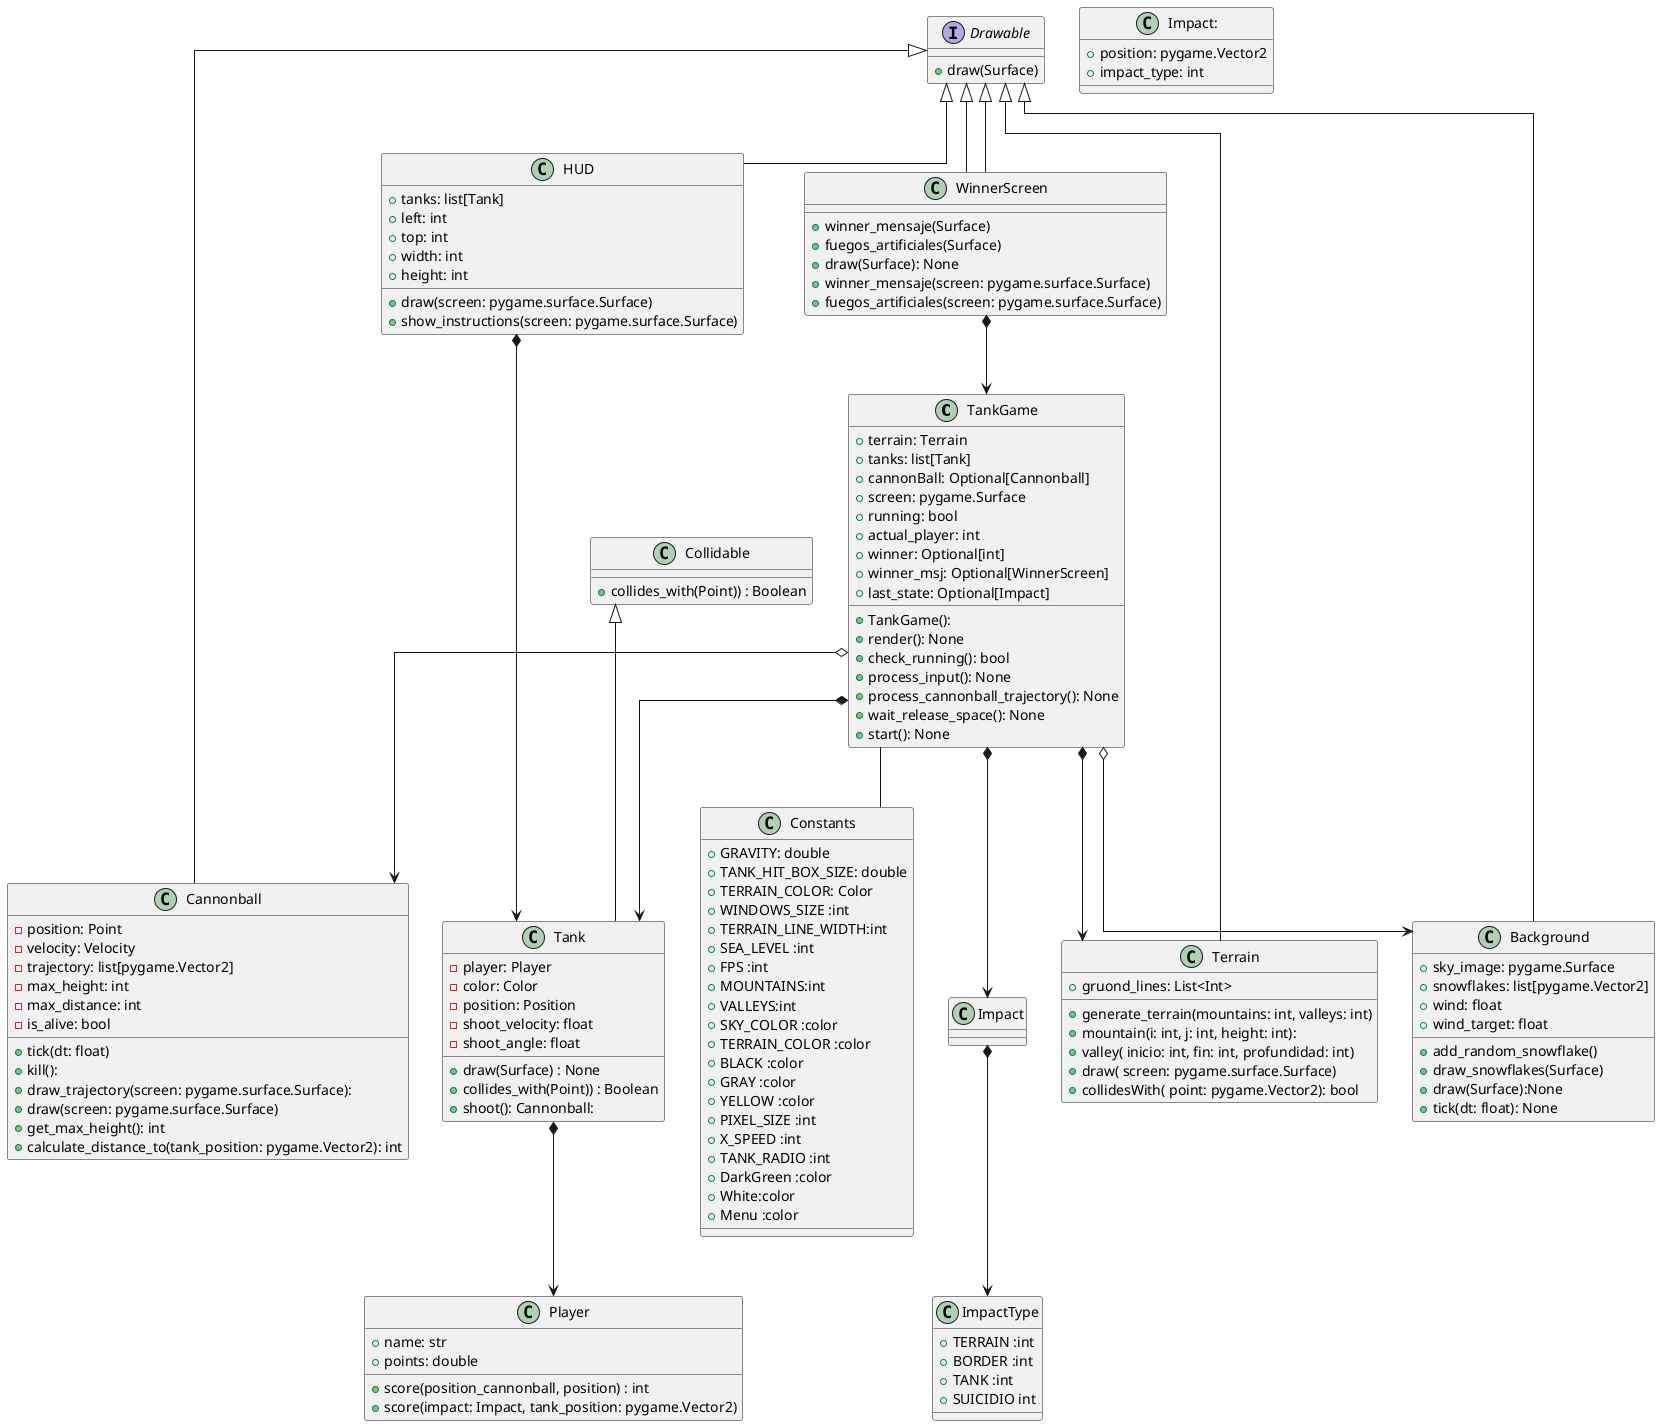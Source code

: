 @startuml

top to bottom direction
skinparam linetype ortho

' Fco
class TankGame {
    + terrain: Terrain
    + tanks: list[Tank]
    + cannonBall: Optional[Cannonball]
    + screen: pygame.Surface
    + running: bool
    + actual_player: int
    + winner: Optional[int]
    +winner_msj: Optional[WinnerScreen]
    +last_state: Optional[Impact]

    + TankGame():
    + render(): None
    + check_running(): bool
    + process_input(): None
    + process_cannonball_trajectory(): None
    + wait_release_space(): None
    + start(): None

}

class Cannonball extends Drawable {
    - position: Point
    - velocity: Velocity
    - trajectory: list[pygame.Vector2]
    - max_height: int
    - max_distance: int
    - is_alive: bool

    +tick(dt: float)
    +kill():
    +draw_trajectory(screen: pygame.surface.Surface):
    +draw(screen: pygame.surface.Surface)
    +get_max_height(): int
    +calculate_distance_to(tank_position: pygame.Vector2): int



}

interface Drawable {
    + draw(Surface)
}

class HUD extends Drawable{
    + tanks: list[Tank]
    + left: int
    + top: int
    + width: int
    + height: int
 +draw(screen: pygame.surface.Surface)
 +show_instructions(screen: pygame.surface.Surface)

 }
class WinnerScreen extends Drawable{
    +winner_mensaje(Surface)
    +fuegos_artificiales(Surface)
    +draw(Surface): None
}

class Terrain extends Drawable {
    +gruond_lines: List<Int>

    + generate_terrain(mountains: int, valleys: int)
    +mountain(i: int, j: int, height: int):
    +valley( inicio: int, fin: int, profundidad: int)
    +draw( screen: pygame.surface.Surface)
    +collidesWith( point: pygame.Vector2): bool
}
class Collidable {
 +collides_with(Point)) : Boolean
}

class Background extends Drawable{
    +sky_image: pygame.Surface
    +snowflakes: list[pygame.Vector2]
    +wind: float
    +wind_target: float

    + add_random_snowflake()
    + draw_snowflakes(Surface)
    + draw(Surface):None
    +tick(dt: float): None
}
class Tank extends Collidable  {
    - player: Player
    - color: Color
    - position: Position
    -shoot_velocity: float
    -shoot_angle: float

    +draw(Surface) : None
    +collides_with(Point)) : Boolean
    +shoot(): Cannonball:
}

class Player {
    +name: str
    + points: double
    +score(position_cannonball, position) : int
    +score(impact: Impact, tank_position: pygame.Vector2)
}
class WinnerScreen extends Drawable
{
    +winner_mensaje(screen: pygame.surface.Surface)
    +fuegos_artificiales(screen: pygame.surface.Surface)
}
class Impact:
{
    +position: pygame.Vector2
    +impact_type: int

}

class Constants {
    + GRAVITY: double
    + TANK_HIT_BOX_SIZE: double
    + TERRAIN_COLOR: Color
    + WINDOWS_SIZE :int
    + TERRAIN_LINE_WIDTH:int
    + SEA_LEVEL :int
    + FPS :int
    +MOUNTAINS:int
    +VALLEYS:int
    +SKY_COLOR :color
    +TERRAIN_COLOR :color
    +BLACK :color
    +GRAY :color
    +YELLOW :color
    +PIXEL_SIZE :int
    +X_SPEED :int
    +TANK_RADIO :int
    +DarkGreen :color
    +White:color
    +Menu :color
}
class ImpactType{
    +TERRAIN :int
    +BORDER :int
    +TANK :int
    +SUICIDIO int
}
TankGame -- Constants
WinnerScreen *-->  TankGame
TankGame *--> Tank
TankGame o--> Cannonball
TankGame *--> Terrain
TankGame o-->Background
Tank *--> Player
HUD *--> Tank
Impact *-->ImpactType
TankGame *-->Impact

@enduml